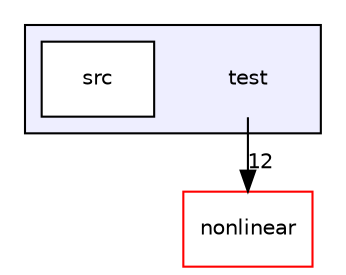 digraph "test" {
  compound=true
  node [ fontsize="10", fontname="Helvetica"];
  edge [ labelfontsize="10", labelfontname="Helvetica"];
  subgraph clusterdir_13e138d54eb8818da29c3992edef070a {
    graph [ bgcolor="#eeeeff", pencolor="black", label="" URL="dir_13e138d54eb8818da29c3992edef070a.html"];
    dir_13e138d54eb8818da29c3992edef070a [shape=plaintext label="test"];
    dir_7440c80a84150c89eded6c163cdc56e5 [shape=box label="src" color="black" fillcolor="white" style="filled" URL="dir_7440c80a84150c89eded6c163cdc56e5.html"];
  }
  dir_0f491f0ad73f313623f5628e0647c8fe [shape=box label="nonlinear" fillcolor="white" style="filled" color="red" URL="dir_0f491f0ad73f313623f5628e0647c8fe.html"];
  dir_13e138d54eb8818da29c3992edef070a->dir_0f491f0ad73f313623f5628e0647c8fe [headlabel="12", labeldistance=1.5 headhref="dir_000002_000000.html"];
}
